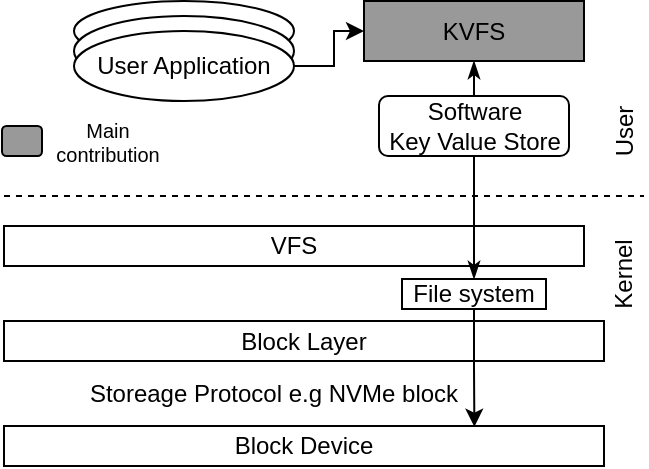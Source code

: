 <mxfile version="10.6.0" type="device"><diagram id="rrFv-nC5_nBNuNwSGVH7" name="Page-1"><mxGraphModel dx="883" dy="533" grid="1" gridSize="10" guides="1" tooltips="1" connect="1" arrows="1" fold="1" page="1" pageScale="1" pageWidth="827" pageHeight="1169" math="0" shadow="0"><root><mxCell id="0"/><mxCell id="1" parent="0"/><mxCell id="aAR1mURUcqUKgPoHDHlb-8" value="" style="ellipse;whiteSpace=wrap;html=1;" parent="1" vertex="1"><mxGeometry x="115" y="67.5" width="110" height="30" as="geometry"/></mxCell><mxCell id="aAR1mURUcqUKgPoHDHlb-10" value="" style="ellipse;whiteSpace=wrap;html=1;" parent="1" vertex="1"><mxGeometry x="115" y="75" width="110" height="35" as="geometry"/></mxCell><mxCell id="DZ1v4YsmvW5WJsxoZB9X-6" value="" style="edgeStyle=orthogonalEdgeStyle;rounded=0;orthogonalLoop=1;jettySize=auto;html=1;" edge="1" parent="1" source="aAR1mURUcqUKgPoHDHlb-11" target="aAR1mURUcqUKgPoHDHlb-12"><mxGeometry relative="1" as="geometry"/></mxCell><mxCell id="aAR1mURUcqUKgPoHDHlb-11" value="User Application" style="ellipse;whiteSpace=wrap;html=1;" parent="1" vertex="1"><mxGeometry x="115" y="82.5" width="110" height="35" as="geometry"/></mxCell><mxCell id="aAR1mURUcqUKgPoHDHlb-12" value="KVFS" style="rounded=0;whiteSpace=wrap;html=1;gradientColor=none;fillColor=#999999;" parent="1" vertex="1"><mxGeometry x="260" y="67.5" width="110" height="30" as="geometry"/></mxCell><mxCell id="aAR1mURUcqUKgPoHDHlb-15" style="edgeStyle=orthogonalEdgeStyle;rounded=0;orthogonalLoop=1;jettySize=auto;html=1;exitX=0.5;exitY=0;exitDx=0;exitDy=0;entryX=0.5;entryY=1;entryDx=0;entryDy=0;endArrow=classicThin;endFill=1;" parent="1" target="aAR1mURUcqUKgPoHDHlb-12" edge="1" source="aAR1mURUcqUKgPoHDHlb-18"><mxGeometry relative="1" as="geometry"><mxPoint x="335" y="120" as="sourcePoint"/></mxGeometry></mxCell><mxCell id="aAR1mURUcqUKgPoHDHlb-18" value="Software &lt;br&gt;Key Value Store" style="rounded=1;whiteSpace=wrap;html=1;fillColor=#FFFFFF;gradientColor=none;" parent="1" vertex="1"><mxGeometry x="267.5" y="115" width="95" height="30" as="geometry"/></mxCell><mxCell id="aAR1mURUcqUKgPoHDHlb-19" value="" style="endArrow=none;dashed=1;html=1;strokeWidth=1;" parent="1" edge="1"><mxGeometry width="50" height="50" relative="1" as="geometry"><mxPoint x="80" y="165" as="sourcePoint"/><mxPoint x="400" y="165" as="targetPoint"/></mxGeometry></mxCell><mxCell id="aAR1mURUcqUKgPoHDHlb-20" value="User" style="text;html=1;strokeColor=none;fillColor=none;align=center;verticalAlign=middle;whiteSpace=wrap;rounded=0;rotation=-90;" parent="1" vertex="1"><mxGeometry x="370" y="122.5" width="40" height="20" as="geometry"/></mxCell><mxCell id="aAR1mURUcqUKgPoHDHlb-21" value="VFS" style="rounded=0;whiteSpace=wrap;html=1;fillColor=#FFFFFF;gradientColor=none;" parent="1" vertex="1"><mxGeometry x="80" y="180" width="290" height="20" as="geometry"/></mxCell><mxCell id="aAR1mURUcqUKgPoHDHlb-29" style="edgeStyle=orthogonalEdgeStyle;rounded=0;orthogonalLoop=1;jettySize=auto;html=1;exitX=0.5;exitY=1;exitDx=0;exitDy=0;entryX=0.5;entryY=0;entryDx=0;entryDy=0;strokeWidth=1;strokeColor=#000000;endArrow=classicThin;endFill=1;" parent="1" source="aAR1mURUcqUKgPoHDHlb-18" target="aAR1mURUcqUKgPoHDHlb-22" edge="1"><mxGeometry relative="1" as="geometry"/></mxCell><mxCell id="aAR1mURUcqUKgPoHDHlb-32" value="Kernel&lt;br&gt;" style="text;html=1;strokeColor=none;fillColor=none;align=center;verticalAlign=middle;whiteSpace=wrap;rounded=0;rotation=-90;" parent="1" vertex="1"><mxGeometry x="370" y="194" width="40" height="20" as="geometry"/></mxCell><mxCell id="aAR1mURUcqUKgPoHDHlb-22" value="File system" style="rounded=0;whiteSpace=wrap;html=1;fillColor=#FFFFFF;gradientColor=none;" parent="1" vertex="1"><mxGeometry x="279" y="206.5" width="72" height="15" as="geometry"/></mxCell><mxCell id="aAR1mURUcqUKgPoHDHlb-37" value="" style="rounded=1;whiteSpace=wrap;html=1;fillColor=#999999;gradientColor=none;" parent="1" vertex="1"><mxGeometry x="79" y="130" width="20" height="15" as="geometry"/></mxCell><mxCell id="aAR1mURUcqUKgPoHDHlb-38" value="Main contribution" style="text;html=1;strokeColor=none;fillColor=none;align=center;verticalAlign=middle;whiteSpace=wrap;rounded=0;fontSize=10;" parent="1" vertex="1"><mxGeometry x="111.5" y="127.5" width="40" height="20" as="geometry"/></mxCell><mxCell id="DZ1v4YsmvW5WJsxoZB9X-1" value="Block Layer" style="rounded=0;whiteSpace=wrap;html=1;" vertex="1" parent="1"><mxGeometry x="80" y="227.5" width="300" height="20" as="geometry"/></mxCell><mxCell id="DZ1v4YsmvW5WJsxoZB9X-9" value="Block Device" style="rounded=0;whiteSpace=wrap;html=1;" vertex="1" parent="1"><mxGeometry x="80" y="280" width="300" height="20" as="geometry"/></mxCell><mxCell id="DZ1v4YsmvW5WJsxoZB9X-17" value="Storeage Protocol e.g NVMe block" style="text;html=1;strokeColor=none;fillColor=none;align=center;verticalAlign=middle;whiteSpace=wrap;rounded=0;" vertex="1" parent="1"><mxGeometry x="120" y="254" width="190" height="20" as="geometry"/></mxCell><mxCell id="DZ1v4YsmvW5WJsxoZB9X-19" style="edgeStyle=orthogonalEdgeStyle;rounded=0;orthogonalLoop=1;jettySize=auto;html=1;exitX=0.5;exitY=1;exitDx=0;exitDy=0;entryX=0.784;entryY=0.017;entryDx=0;entryDy=0;entryPerimeter=0;strokeWidth=1;" edge="1" parent="1" source="aAR1mURUcqUKgPoHDHlb-22" target="DZ1v4YsmvW5WJsxoZB9X-9"><mxGeometry relative="1" as="geometry"/></mxCell></root></mxGraphModel></diagram></mxfile>